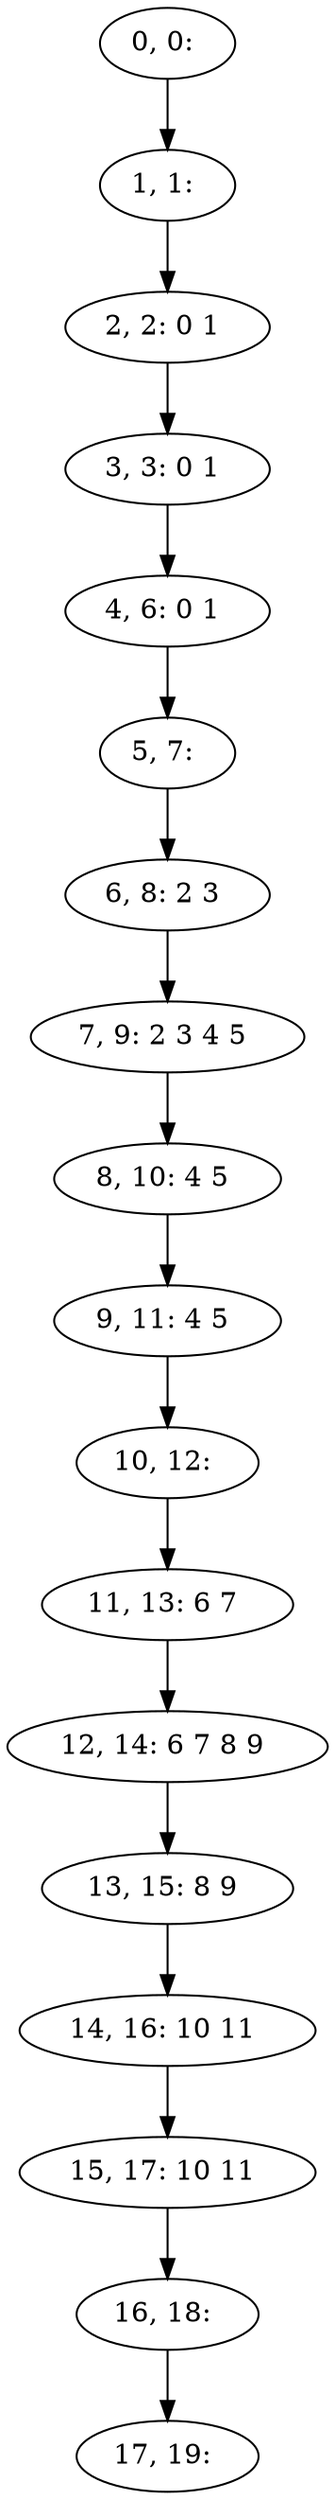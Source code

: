 digraph G {
0[label="0, 0: "];
1[label="1, 1: "];
2[label="2, 2: 0 1 "];
3[label="3, 3: 0 1 "];
4[label="4, 6: 0 1 "];
5[label="5, 7: "];
6[label="6, 8: 2 3 "];
7[label="7, 9: 2 3 4 5 "];
8[label="8, 10: 4 5 "];
9[label="9, 11: 4 5 "];
10[label="10, 12: "];
11[label="11, 13: 6 7 "];
12[label="12, 14: 6 7 8 9 "];
13[label="13, 15: 8 9 "];
14[label="14, 16: 10 11 "];
15[label="15, 17: 10 11 "];
16[label="16, 18: "];
17[label="17, 19: "];
0->1 ;
1->2 ;
2->3 ;
3->4 ;
4->5 ;
5->6 ;
6->7 ;
7->8 ;
8->9 ;
9->10 ;
10->11 ;
11->12 ;
12->13 ;
13->14 ;
14->15 ;
15->16 ;
16->17 ;
}

